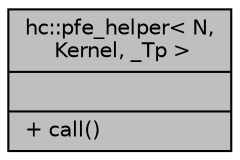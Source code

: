 digraph "hc::pfe_helper&lt; N, Kernel, _Tp &gt;"
{
  edge [fontname="Helvetica",fontsize="10",labelfontname="Helvetica",labelfontsize="10"];
  node [fontname="Helvetica",fontsize="10",shape=record];
  Node1 [label="{hc::pfe_helper\< N,\l Kernel, _Tp \>\n||+ call()\l}",height=0.2,width=0.4,color="black", fillcolor="grey75", style="filled", fontcolor="black"];
}
